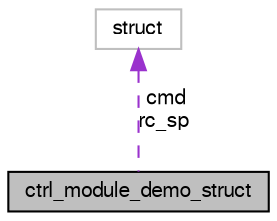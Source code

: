 digraph "ctrl_module_demo_struct"
{
  edge [fontname="FreeSans",fontsize="10",labelfontname="FreeSans",labelfontsize="10"];
  node [fontname="FreeSans",fontsize="10",shape=record];
  Node1 [label="ctrl_module_demo_struct",height=0.2,width=0.4,color="black", fillcolor="grey75", style="filled", fontcolor="black"];
  Node2 -> Node1 [dir="back",color="darkorchid3",fontsize="10",style="dashed",label=" cmd\nrc_sp" ,fontname="FreeSans"];
  Node2 [label="struct",height=0.2,width=0.4,color="grey75", fillcolor="white", style="filled"];
}
